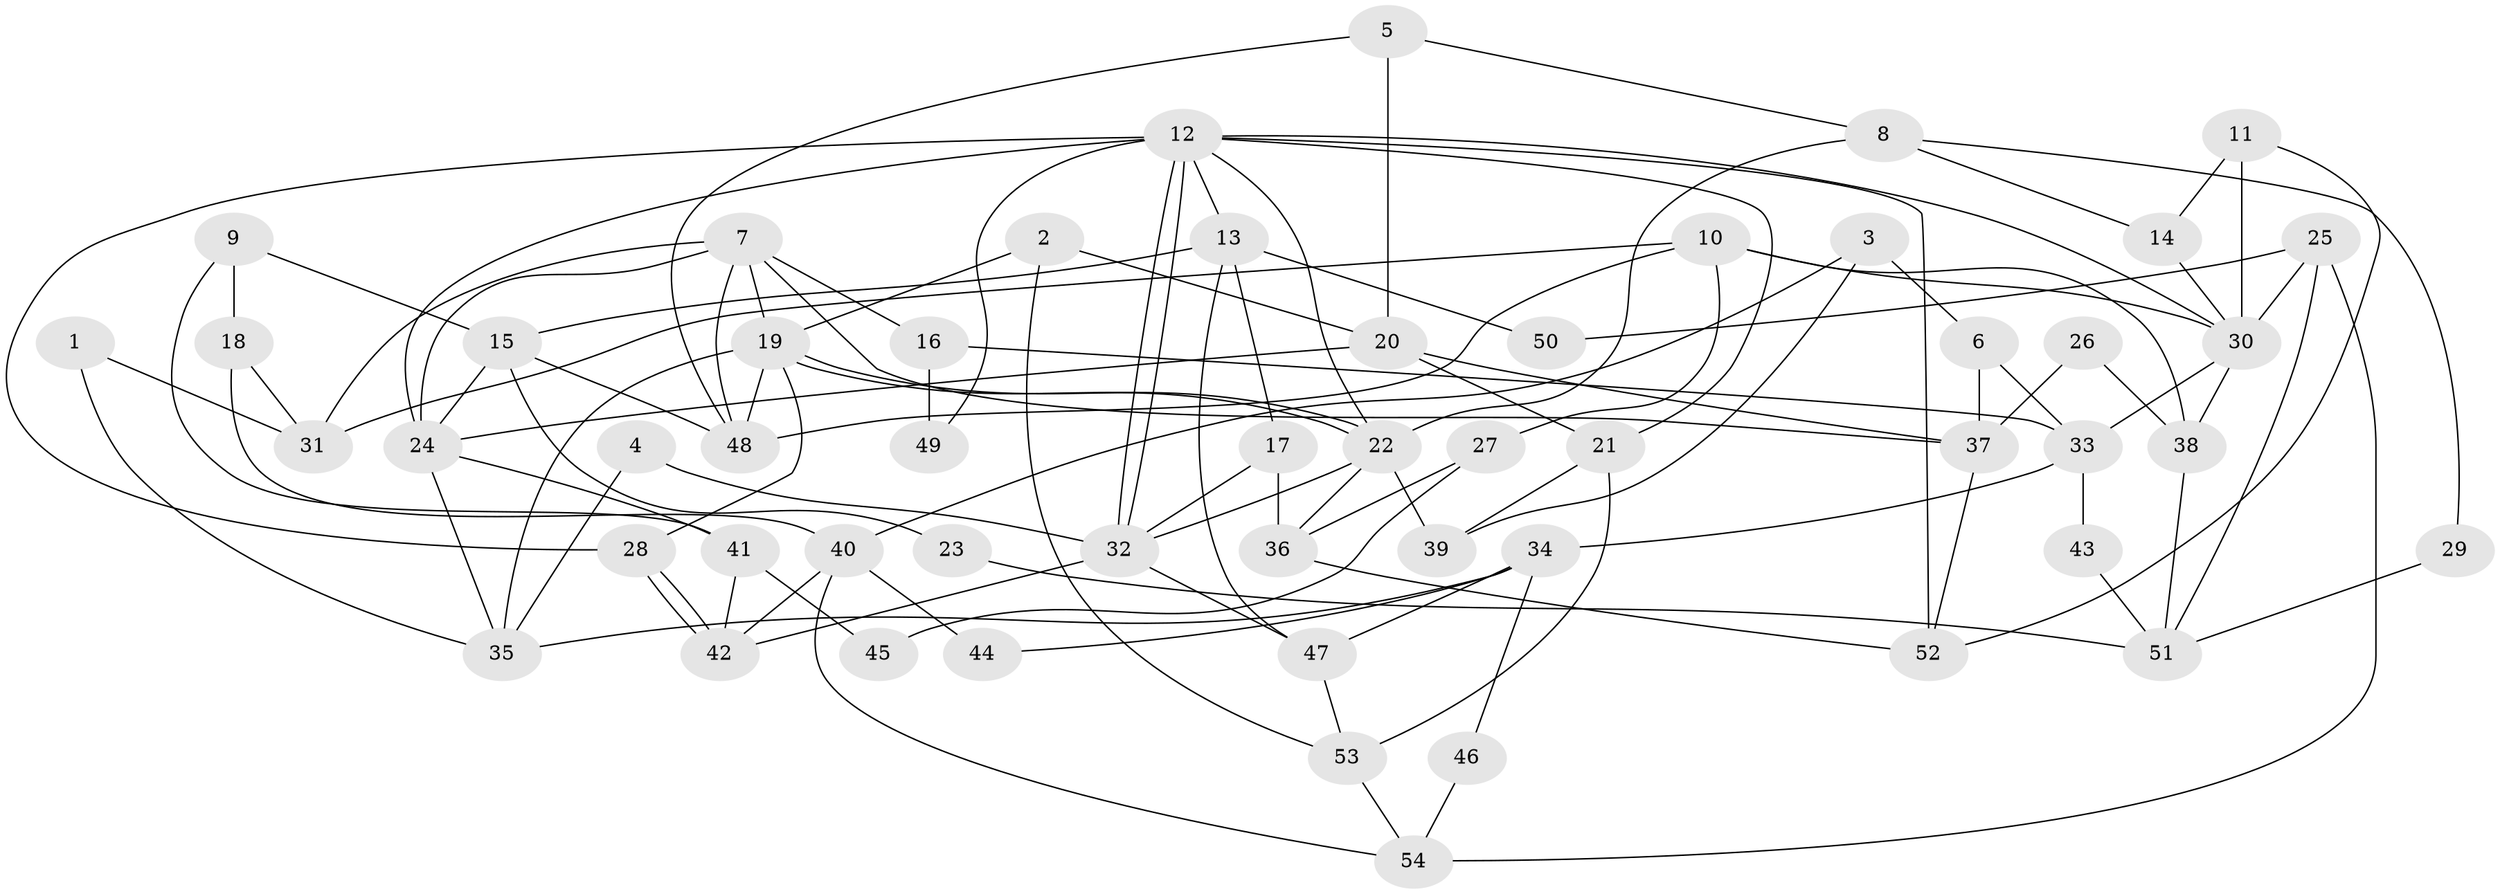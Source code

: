 // coarse degree distribution, {5: 0.14705882352941177, 3: 0.11764705882352941, 4: 0.14705882352941177, 2: 0.17647058823529413, 6: 0.23529411764705882, 8: 0.058823529411764705, 12: 0.029411764705882353, 7: 0.058823529411764705, 9: 0.029411764705882353}
// Generated by graph-tools (version 1.1) at 2025/41/03/06/25 10:41:58]
// undirected, 54 vertices, 108 edges
graph export_dot {
graph [start="1"]
  node [color=gray90,style=filled];
  1;
  2;
  3;
  4;
  5;
  6;
  7;
  8;
  9;
  10;
  11;
  12;
  13;
  14;
  15;
  16;
  17;
  18;
  19;
  20;
  21;
  22;
  23;
  24;
  25;
  26;
  27;
  28;
  29;
  30;
  31;
  32;
  33;
  34;
  35;
  36;
  37;
  38;
  39;
  40;
  41;
  42;
  43;
  44;
  45;
  46;
  47;
  48;
  49;
  50;
  51;
  52;
  53;
  54;
  1 -- 35;
  1 -- 31;
  2 -- 20;
  2 -- 53;
  2 -- 19;
  3 -- 6;
  3 -- 39;
  3 -- 40;
  4 -- 35;
  4 -- 32;
  5 -- 20;
  5 -- 48;
  5 -- 8;
  6 -- 33;
  6 -- 37;
  7 -- 19;
  7 -- 48;
  7 -- 16;
  7 -- 24;
  7 -- 31;
  7 -- 37;
  8 -- 22;
  8 -- 14;
  8 -- 29;
  9 -- 15;
  9 -- 41;
  9 -- 18;
  10 -- 30;
  10 -- 31;
  10 -- 27;
  10 -- 38;
  10 -- 48;
  11 -- 52;
  11 -- 30;
  11 -- 14;
  12 -- 32;
  12 -- 32;
  12 -- 28;
  12 -- 13;
  12 -- 21;
  12 -- 22;
  12 -- 24;
  12 -- 30;
  12 -- 49;
  12 -- 52;
  13 -- 15;
  13 -- 17;
  13 -- 47;
  13 -- 50;
  14 -- 30;
  15 -- 24;
  15 -- 48;
  15 -- 23;
  16 -- 33;
  16 -- 49;
  17 -- 32;
  17 -- 36;
  18 -- 40;
  18 -- 31;
  19 -- 22;
  19 -- 22;
  19 -- 28;
  19 -- 35;
  19 -- 48;
  20 -- 24;
  20 -- 37;
  20 -- 21;
  21 -- 39;
  21 -- 53;
  22 -- 32;
  22 -- 36;
  22 -- 39;
  23 -- 51;
  24 -- 35;
  24 -- 41;
  25 -- 54;
  25 -- 30;
  25 -- 50;
  25 -- 51;
  26 -- 38;
  26 -- 37;
  27 -- 36;
  27 -- 45;
  28 -- 42;
  28 -- 42;
  29 -- 51;
  30 -- 33;
  30 -- 38;
  32 -- 42;
  32 -- 47;
  33 -- 34;
  33 -- 43;
  34 -- 47;
  34 -- 35;
  34 -- 44;
  34 -- 46;
  36 -- 52;
  37 -- 52;
  38 -- 51;
  40 -- 42;
  40 -- 44;
  40 -- 54;
  41 -- 42;
  41 -- 45;
  43 -- 51;
  46 -- 54;
  47 -- 53;
  53 -- 54;
}
